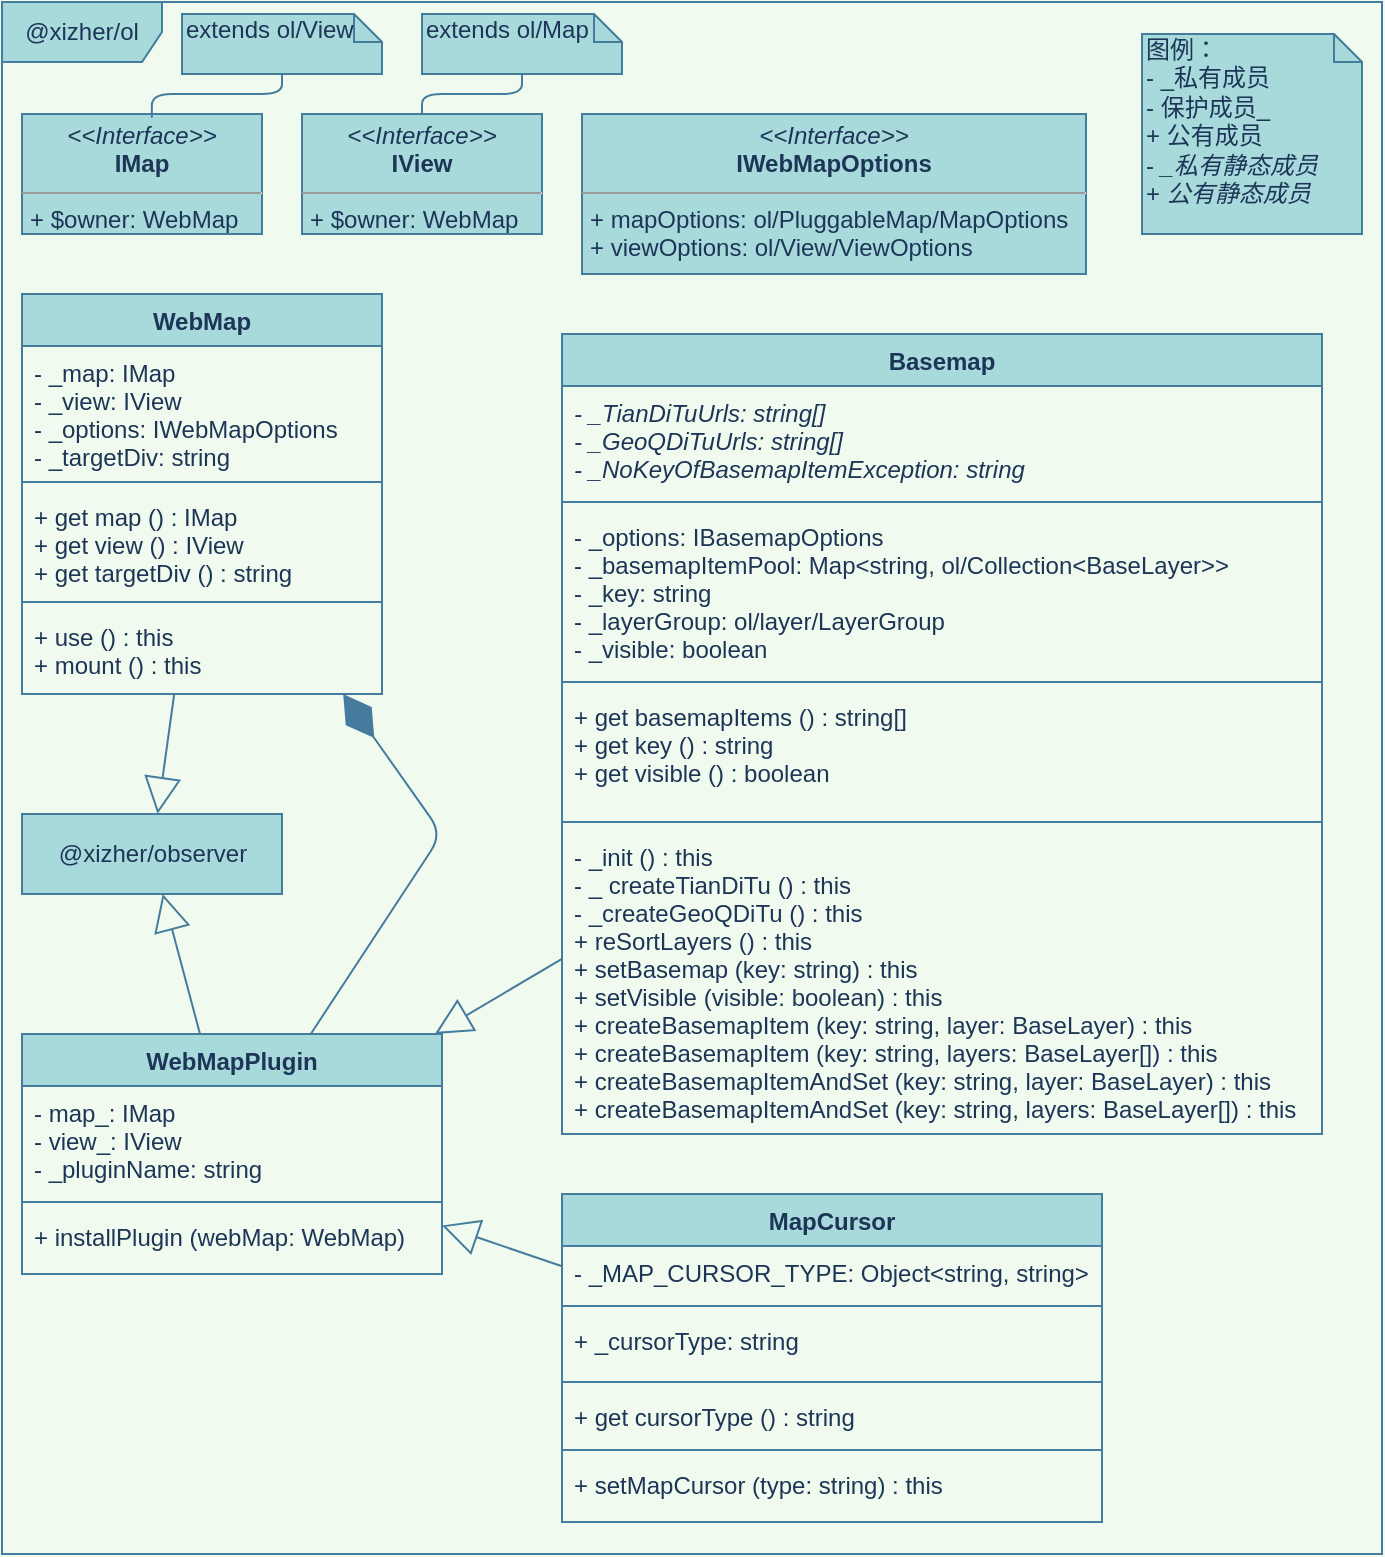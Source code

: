 <mxfile pages="1">
    <diagram id="DqdifTHHVnfIUrJruRQs" name="Page-1">
        <mxGraphModel dx="1130" dy="1133" grid="1" gridSize="10" guides="1" tooltips="1" connect="1" arrows="1" fold="1" page="1" pageScale="1" pageWidth="827" pageHeight="1169" background="#F1FAEE" math="0" shadow="0">
            <root>
                <mxCell id="0"/>
                <mxCell id="1" parent="0"/>
                <mxCell id="2" value="&lt;div&gt;图例：&lt;/div&gt;&lt;div&gt;- _私有成员&lt;/div&gt;&lt;div&gt;- 保护成员_&lt;/div&gt;&lt;div&gt;+ 公有成员&lt;/div&gt;&lt;div&gt;- &lt;i&gt;_私有静态成员&lt;/i&gt;&lt;/div&gt;&lt;div&gt;+ &lt;i&gt;公有静态成员&lt;/i&gt;&lt;/div&gt;" style="shape=note;whiteSpace=wrap;html=1;size=14;verticalAlign=top;align=left;spacingTop=-6;fillColor=#A8DADC;strokeColor=#457B9D;fontColor=#1D3557;" parent="1" vertex="1">
                    <mxGeometry x="580" y="140" width="110" height="100" as="geometry"/>
                </mxCell>
                <mxCell id="4" value="@xizher/ol" style="shape=umlFrame;whiteSpace=wrap;html=1;width=80;height=30;fillColor=#A8DADC;strokeColor=#457B9D;fontColor=#1D3557;" parent="1" vertex="1">
                    <mxGeometry x="10" y="124" width="690" height="776" as="geometry"/>
                </mxCell>
                <mxCell id="5" value="&lt;p style=&quot;margin: 0px ; margin-top: 4px ; text-align: center&quot;&gt;&lt;i&gt;&amp;lt;&amp;lt;Interface&amp;gt;&amp;gt;&lt;/i&gt;&lt;br&gt;&lt;b&gt;IMap&lt;/b&gt;&lt;/p&gt;&lt;hr size=&quot;1&quot;&gt;&lt;p style=&quot;margin: 0px ; margin-left: 4px&quot;&gt;+ $owner: WebMap&lt;/p&gt;&lt;p style=&quot;margin: 0px ; margin-left: 4px&quot;&gt;&lt;br&gt;&lt;/p&gt;" style="verticalAlign=top;align=left;overflow=fill;fontSize=12;fontFamily=Helvetica;html=1;fillColor=#A8DADC;strokeColor=#457B9D;fontColor=#1D3557;" parent="1" vertex="1">
                    <mxGeometry x="20" y="180" width="120" height="60" as="geometry"/>
                </mxCell>
                <mxCell id="6" value="&lt;p style=&quot;margin: 0px ; margin-top: 4px ; text-align: center&quot;&gt;&lt;i&gt;&amp;lt;&amp;lt;Interface&amp;gt;&amp;gt;&lt;/i&gt;&lt;br&gt;&lt;b&gt;IView&lt;/b&gt;&lt;/p&gt;&lt;hr size=&quot;1&quot;&gt;&lt;p style=&quot;margin: 0px ; margin-left: 4px&quot;&gt;+ $owner: WebMap&lt;/p&gt;&lt;p style=&quot;margin: 0px ; margin-left: 4px&quot;&gt;&lt;br&gt;&lt;/p&gt;" style="verticalAlign=top;align=left;overflow=fill;fontSize=12;fontFamily=Helvetica;html=1;fillColor=#A8DADC;strokeColor=#457B9D;fontColor=#1D3557;" parent="1" vertex="1">
                    <mxGeometry x="160" y="180" width="120" height="60" as="geometry"/>
                </mxCell>
                <mxCell id="7" value="extends ol/Map" style="shape=note;whiteSpace=wrap;html=1;size=14;verticalAlign=top;align=left;spacingTop=-6;fillColor=#A8DADC;strokeColor=#457B9D;fontColor=#1D3557;" parent="1" vertex="1">
                    <mxGeometry x="220" y="130" width="100" height="30" as="geometry"/>
                </mxCell>
                <mxCell id="8" value="extends ol/View" style="shape=note;whiteSpace=wrap;html=1;size=14;verticalAlign=top;align=left;spacingTop=-6;fillColor=#A8DADC;strokeColor=#457B9D;fontColor=#1D3557;" parent="1" vertex="1">
                    <mxGeometry x="100" y="130" width="100" height="30" as="geometry"/>
                </mxCell>
                <mxCell id="9" value="" style="endArrow=none;html=1;edgeStyle=orthogonalEdgeStyle;entryX=0.5;entryY=1;entryDx=0;entryDy=0;entryPerimeter=0;exitX=0.541;exitY=0.032;exitDx=0;exitDy=0;exitPerimeter=0;labelBackgroundColor=#F1FAEE;strokeColor=#457B9D;fontColor=#1D3557;" parent="1" source="5" target="8" edge="1">
                    <mxGeometry relative="1" as="geometry">
                        <mxPoint x="30" y="280" as="sourcePoint"/>
                        <mxPoint x="190" y="280" as="targetPoint"/>
                    </mxGeometry>
                </mxCell>
                <mxCell id="10" value="" style="resizable=0;html=1;align=left;verticalAlign=bottom;fontSize=10;labelBackgroundColor=#F1FAEE;fillColor=#A8DADC;strokeColor=#457B9D;fontColor=#1D3557;" parent="9" connectable="0" vertex="1">
                    <mxGeometry x="-1" relative="1" as="geometry"/>
                </mxCell>
                <mxCell id="11" value="" style="resizable=0;html=1;align=right;verticalAlign=bottom;fontSize=10;labelBackgroundColor=#F1FAEE;fillColor=#A8DADC;strokeColor=#457B9D;fontColor=#1D3557;" parent="9" connectable="0" vertex="1">
                    <mxGeometry x="1" relative="1" as="geometry"/>
                </mxCell>
                <mxCell id="12" value="" style="endArrow=none;html=1;edgeStyle=orthogonalEdgeStyle;exitX=0.5;exitY=1;exitDx=0;exitDy=0;exitPerimeter=0;entryX=0.5;entryY=0;entryDx=0;entryDy=0;labelBackgroundColor=#F1FAEE;strokeColor=#457B9D;fontColor=#1D3557;" parent="1" source="7" target="6" edge="1">
                    <mxGeometry relative="1" as="geometry">
                        <mxPoint x="170" y="360" as="sourcePoint"/>
                        <mxPoint x="330" y="360" as="targetPoint"/>
                    </mxGeometry>
                </mxCell>
                <mxCell id="13" value="" style="resizable=0;html=1;align=left;verticalAlign=bottom;fontSize=10;labelBackgroundColor=#F1FAEE;fillColor=#A8DADC;strokeColor=#457B9D;fontColor=#1D3557;" parent="12" connectable="0" vertex="1">
                    <mxGeometry x="-1" relative="1" as="geometry"/>
                </mxCell>
                <mxCell id="14" value="" style="resizable=0;html=1;align=right;verticalAlign=bottom;fontSize=10;labelBackgroundColor=#F1FAEE;fillColor=#A8DADC;strokeColor=#457B9D;fontColor=#1D3557;" parent="12" connectable="0" vertex="1">
                    <mxGeometry x="1" relative="1" as="geometry"/>
                </mxCell>
                <mxCell id="15" value="WebMap" style="swimlane;fontStyle=1;align=center;verticalAlign=top;childLayout=stackLayout;horizontal=1;startSize=26;horizontalStack=0;resizeParent=1;resizeParentMax=0;resizeLast=0;collapsible=1;marginBottom=0;fillColor=#A8DADC;strokeColor=#457B9D;fontColor=#1D3557;" parent="1" vertex="1">
                    <mxGeometry x="20" y="270" width="180" height="200" as="geometry"/>
                </mxCell>
                <mxCell id="16" value="- _map: IMap&#10;- _view: IView&#10;- _options: IWebMapOptions&#10;- _targetDiv: string" style="text;strokeColor=none;fillColor=none;align=left;verticalAlign=top;spacingLeft=4;spacingRight=4;overflow=hidden;rotatable=0;points=[[0,0.5],[1,0.5]];portConstraint=eastwest;fontColor=#1D3557;" parent="15" vertex="1">
                    <mxGeometry y="26" width="180" height="64" as="geometry"/>
                </mxCell>
                <mxCell id="19" value="" style="line;strokeWidth=1;fillColor=none;align=left;verticalAlign=middle;spacingTop=-1;spacingLeft=3;spacingRight=3;rotatable=0;labelPosition=right;points=[];portConstraint=eastwest;labelBackgroundColor=#F1FAEE;strokeColor=#457B9D;fontColor=#1D3557;" parent="15" vertex="1">
                    <mxGeometry y="90" width="180" height="8" as="geometry"/>
                </mxCell>
                <mxCell id="18" value="+ get map () : IMap&#10;+ get view () : IView&#10;+ get targetDiv () : string" style="text;strokeColor=none;fillColor=none;align=left;verticalAlign=top;spacingLeft=4;spacingRight=4;overflow=hidden;rotatable=0;points=[[0,0.5],[1,0.5]];portConstraint=eastwest;fontColor=#1D3557;" parent="15" vertex="1">
                    <mxGeometry y="98" width="180" height="52" as="geometry"/>
                </mxCell>
                <mxCell id="20" value="" style="line;strokeWidth=1;fillColor=none;align=left;verticalAlign=middle;spacingTop=-1;spacingLeft=3;spacingRight=3;rotatable=0;labelPosition=right;points=[];portConstraint=eastwest;labelBackgroundColor=#F1FAEE;strokeColor=#457B9D;fontColor=#1D3557;" parent="15" vertex="1">
                    <mxGeometry y="150" width="180" height="8" as="geometry"/>
                </mxCell>
                <mxCell id="21" value="+ use () : this&#10;+ mount () : this" style="text;strokeColor=none;fillColor=none;align=left;verticalAlign=top;spacingLeft=4;spacingRight=4;overflow=hidden;rotatable=0;points=[[0,0.5],[1,0.5]];portConstraint=eastwest;fontColor=#1D3557;" parent="15" vertex="1">
                    <mxGeometry y="158" width="180" height="42" as="geometry"/>
                </mxCell>
                <mxCell id="22" value="WebMapPlugin" style="swimlane;fontStyle=1;align=center;verticalAlign=top;childLayout=stackLayout;horizontal=1;startSize=26;horizontalStack=0;resizeParent=1;resizeParentMax=0;resizeLast=0;collapsible=1;marginBottom=0;fillColor=#A8DADC;strokeColor=#457B9D;fontColor=#1D3557;" parent="1" vertex="1">
                    <mxGeometry x="20" y="640" width="210" height="120" as="geometry"/>
                </mxCell>
                <mxCell id="23" value="- map_: IMap&#10;- view_: IView&#10;- _pluginName: string" style="text;strokeColor=none;fillColor=none;align=left;verticalAlign=top;spacingLeft=4;spacingRight=4;overflow=hidden;rotatable=0;points=[[0,0.5],[1,0.5]];portConstraint=eastwest;fontColor=#1D3557;" parent="22" vertex="1">
                    <mxGeometry y="26" width="210" height="54" as="geometry"/>
                </mxCell>
                <mxCell id="24" value="" style="line;strokeWidth=1;fillColor=none;align=left;verticalAlign=middle;spacingTop=-1;spacingLeft=3;spacingRight=3;rotatable=0;labelPosition=right;points=[];portConstraint=eastwest;labelBackgroundColor=#F1FAEE;strokeColor=#457B9D;fontColor=#1D3557;" parent="22" vertex="1">
                    <mxGeometry y="80" width="210" height="8" as="geometry"/>
                </mxCell>
                <mxCell id="25" value="+ installPlugin (webMap: WebMap)" style="text;strokeColor=none;fillColor=none;align=left;verticalAlign=top;spacingLeft=4;spacingRight=4;overflow=hidden;rotatable=0;points=[[0,0.5],[1,0.5]];portConstraint=eastwest;fontColor=#1D3557;" parent="22" vertex="1">
                    <mxGeometry y="88" width="210" height="32" as="geometry"/>
                </mxCell>
                <mxCell id="30" value="&lt;p style=&quot;margin: 0px ; margin-top: 4px ; text-align: center&quot;&gt;&lt;i&gt;&amp;lt;&amp;lt;Interface&amp;gt;&amp;gt;&lt;/i&gt;&lt;br&gt;&lt;b&gt;IWebMapOptions&lt;/b&gt;&lt;/p&gt;&lt;hr size=&quot;1&quot;&gt;&lt;p style=&quot;margin: 0px ; margin-left: 4px&quot;&gt;+ mapOptions: ol/PluggableMap/MapOptions&lt;br&gt;+ viewOptions: ol/View/ViewOptions&lt;/p&gt;&lt;p style=&quot;margin: 0px ; margin-left: 4px&quot;&gt;&lt;br&gt;&lt;/p&gt;" style="verticalAlign=top;align=left;overflow=fill;fontSize=12;fontFamily=Helvetica;html=1;fillColor=#A8DADC;strokeColor=#457B9D;fontColor=#1D3557;" parent="1" vertex="1">
                    <mxGeometry x="300" y="180" width="252" height="80" as="geometry"/>
                </mxCell>
                <mxCell id="31" value="" style="endArrow=diamondThin;endFill=1;endSize=24;html=1;labelBackgroundColor=#F1FAEE;strokeColor=#457B9D;fontColor=#1D3557;" parent="1" source="22" target="15" edge="1">
                    <mxGeometry width="160" relative="1" as="geometry">
                        <mxPoint x="290" y="490" as="sourcePoint"/>
                        <mxPoint x="450" y="490" as="targetPoint"/>
                        <Array as="points">
                            <mxPoint x="230" y="540"/>
                        </Array>
                    </mxGeometry>
                </mxCell>
                <mxCell id="32" value="@xizher/observer" style="html=1;fillColor=#A8DADC;strokeColor=#457B9D;fontColor=#1D3557;" parent="1" vertex="1">
                    <mxGeometry x="20" y="530" width="130" height="40" as="geometry"/>
                </mxCell>
                <mxCell id="34" value="" style="endArrow=block;endSize=16;endFill=0;html=1;labelBackgroundColor=#F1FAEE;strokeColor=#457B9D;fontColor=#1D3557;" parent="1" source="22" target="32" edge="1">
                    <mxGeometry x="-0.2" y="-8" width="160" relative="1" as="geometry">
                        <mxPoint x="400" y="740" as="sourcePoint"/>
                        <mxPoint x="560" y="740" as="targetPoint"/>
                        <mxPoint as="offset"/>
                    </mxGeometry>
                </mxCell>
                <mxCell id="35" value="" style="endArrow=block;endSize=16;endFill=0;html=1;labelBackgroundColor=#F1FAEE;strokeColor=#457B9D;fontColor=#1D3557;" parent="1" source="15" target="32" edge="1">
                    <mxGeometry x="-0.2" y="-8" width="160" relative="1" as="geometry">
                        <mxPoint x="119" y="650" as="sourcePoint"/>
                        <mxPoint x="100.333" y="580" as="targetPoint"/>
                        <mxPoint as="offset"/>
                    </mxGeometry>
                </mxCell>
                <mxCell id="36" value="Basemap" style="swimlane;fontStyle=1;align=center;verticalAlign=top;childLayout=stackLayout;horizontal=1;startSize=26;horizontalStack=0;resizeParent=1;resizeParentMax=0;resizeLast=0;collapsible=1;marginBottom=0;fillColor=#A8DADC;strokeColor=#457B9D;fontColor=#1D3557;" parent="1" vertex="1">
                    <mxGeometry x="290" y="290" width="380" height="400" as="geometry"/>
                </mxCell>
                <mxCell id="37" value="- _TianDiTuUrls: string[]&#10;- _GeoQDiTuUrls: string[]&#10;- _NoKeyOfBasemapItemException: string" style="text;strokeColor=none;fillColor=none;align=left;verticalAlign=top;spacingLeft=4;spacingRight=4;overflow=hidden;rotatable=0;points=[[0,0.5],[1,0.5]];portConstraint=eastwest;fontStyle=2;fontColor=#1D3557;" parent="36" vertex="1">
                    <mxGeometry y="26" width="380" height="54" as="geometry"/>
                </mxCell>
                <mxCell id="38" value="" style="line;strokeWidth=1;fillColor=none;align=left;verticalAlign=middle;spacingTop=-1;spacingLeft=3;spacingRight=3;rotatable=0;labelPosition=right;points=[];portConstraint=eastwest;labelBackgroundColor=#F1FAEE;strokeColor=#457B9D;fontColor=#1D3557;" parent="36" vertex="1">
                    <mxGeometry y="80" width="380" height="8" as="geometry"/>
                </mxCell>
                <mxCell id="43" value="- _options: IBasemapOptions&#10;- _basemapItemPool: Map&lt;string, ol/Collection&lt;BaseLayer&gt;&gt;&#10;- _key: string&#10;- _layerGroup: ol/layer/LayerGroup&#10;- _visible: boolean" style="text;strokeColor=none;fillColor=none;align=left;verticalAlign=top;spacingLeft=4;spacingRight=4;overflow=hidden;rotatable=0;points=[[0,0.5],[1,0.5]];portConstraint=eastwest;fontColor=#1D3557;" parent="36" vertex="1">
                    <mxGeometry y="88" width="380" height="82" as="geometry"/>
                </mxCell>
                <mxCell id="42" value="" style="line;strokeWidth=1;fillColor=none;align=left;verticalAlign=middle;spacingTop=-1;spacingLeft=3;spacingRight=3;rotatable=0;labelPosition=right;points=[];portConstraint=eastwest;labelBackgroundColor=#F1FAEE;strokeColor=#457B9D;fontColor=#1D3557;" parent="36" vertex="1">
                    <mxGeometry y="170" width="380" height="8" as="geometry"/>
                </mxCell>
                <mxCell id="39" value="+ get basemapItems () : string[]&#10;+ get key () : string&#10;+ get visible () : boolean" style="text;strokeColor=none;fillColor=none;align=left;verticalAlign=top;spacingLeft=4;spacingRight=4;overflow=hidden;rotatable=0;points=[[0,0.5],[1,0.5]];portConstraint=eastwest;fontColor=#1D3557;" parent="36" vertex="1">
                    <mxGeometry y="178" width="380" height="62" as="geometry"/>
                </mxCell>
                <mxCell id="44" value="" style="line;strokeWidth=1;fillColor=none;align=left;verticalAlign=middle;spacingTop=-1;spacingLeft=3;spacingRight=3;rotatable=0;labelPosition=right;points=[];portConstraint=eastwest;labelBackgroundColor=#F1FAEE;strokeColor=#457B9D;fontColor=#1D3557;" parent="36" vertex="1">
                    <mxGeometry y="240" width="380" height="8" as="geometry"/>
                </mxCell>
                <mxCell id="45" value="- _init () : this&#10;- _ createTianDiTu () : this&#10;- _createGeoQDiTu () : this&#10;+ reSortLayers () : this&#10;+ setBasemap (key: string) : this&#10;+ setVisible (visible: boolean) : this&#10;+ createBasemapItem (key: string, layer: BaseLayer) : this&#10;+ createBasemapItem (key: string, layers: BaseLayer[]) : this&#10;+ createBasemapItemAndSet (key: string, layer: BaseLayer) : this&#10;+ createBasemapItemAndSet (key: string, layers: BaseLayer[]) : this" style="text;strokeColor=none;fillColor=none;align=left;verticalAlign=top;spacingLeft=4;spacingRight=4;overflow=hidden;rotatable=0;points=[[0,0.5],[1,0.5]];portConstraint=eastwest;fontColor=#1D3557;" parent="36" vertex="1">
                    <mxGeometry y="248" width="380" height="152" as="geometry"/>
                </mxCell>
                <mxCell id="41" value="" style="endArrow=block;endSize=16;endFill=0;html=1;labelBackgroundColor=#F1FAEE;strokeColor=#457B9D;fontColor=#1D3557;" parent="1" source="36" target="22" edge="1">
                    <mxGeometry width="160" relative="1" as="geometry">
                        <mxPoint x="320" y="660" as="sourcePoint"/>
                        <mxPoint x="480" y="660" as="targetPoint"/>
                    </mxGeometry>
                </mxCell>
                <mxCell id="46" value="MapCursor" style="swimlane;fontStyle=1;align=center;verticalAlign=top;childLayout=stackLayout;horizontal=1;startSize=26;horizontalStack=0;resizeParent=1;resizeParentMax=0;resizeLast=0;collapsible=1;marginBottom=0;fillColor=#A8DADC;strokeColor=#457B9D;fontColor=#1D3557;" parent="1" vertex="1">
                    <mxGeometry x="290" y="720" width="270" height="164" as="geometry"/>
                </mxCell>
                <mxCell id="51" value="- _MAP_CURSOR_TYPE: Object&lt;string, string&gt;" style="text;strokeColor=none;fillColor=none;align=left;verticalAlign=top;spacingLeft=4;spacingRight=4;overflow=hidden;rotatable=0;points=[[0,0.5],[1,0.5]];portConstraint=eastwest;fontColor=#1D3557;" parent="46" vertex="1">
                    <mxGeometry y="26" width="270" height="26" as="geometry"/>
                </mxCell>
                <mxCell id="50" value="" style="line;strokeWidth=1;fillColor=none;align=left;verticalAlign=middle;spacingTop=-1;spacingLeft=3;spacingRight=3;rotatable=0;labelPosition=right;points=[];portConstraint=eastwest;labelBackgroundColor=#F1FAEE;strokeColor=#457B9D;fontColor=#1D3557;" parent="46" vertex="1">
                    <mxGeometry y="52" width="270" height="8" as="geometry"/>
                </mxCell>
                <mxCell id="47" value="+ _cursorType: string" style="text;strokeColor=none;fillColor=none;align=left;verticalAlign=top;spacingLeft=4;spacingRight=4;overflow=hidden;rotatable=0;points=[[0,0.5],[1,0.5]];portConstraint=eastwest;fontColor=#1D3557;" parent="46" vertex="1">
                    <mxGeometry y="60" width="270" height="30" as="geometry"/>
                </mxCell>
                <mxCell id="53" value="" style="line;strokeWidth=1;fillColor=none;align=left;verticalAlign=middle;spacingTop=-1;spacingLeft=3;spacingRight=3;rotatable=0;labelPosition=right;points=[];portConstraint=eastwest;labelBackgroundColor=#F1FAEE;strokeColor=#457B9D;fontColor=#1D3557;" parent="46" vertex="1">
                    <mxGeometry y="90" width="270" height="8" as="geometry"/>
                </mxCell>
                <mxCell id="54" value="+ get cursorType () : string" style="text;strokeColor=none;fillColor=none;align=left;verticalAlign=top;spacingLeft=4;spacingRight=4;overflow=hidden;rotatable=0;points=[[0,0.5],[1,0.5]];portConstraint=eastwest;fontColor=#1D3557;" parent="46" vertex="1">
                    <mxGeometry y="98" width="270" height="26" as="geometry"/>
                </mxCell>
                <mxCell id="48" value="" style="line;strokeWidth=1;fillColor=none;align=left;verticalAlign=middle;spacingTop=-1;spacingLeft=3;spacingRight=3;rotatable=0;labelPosition=right;points=[];portConstraint=eastwest;labelBackgroundColor=#F1FAEE;strokeColor=#457B9D;fontColor=#1D3557;" parent="46" vertex="1">
                    <mxGeometry y="124" width="270" height="8" as="geometry"/>
                </mxCell>
                <mxCell id="49" value="+ setMapCursor (type: string) : this" style="text;strokeColor=none;fillColor=none;align=left;verticalAlign=top;spacingLeft=4;spacingRight=4;overflow=hidden;rotatable=0;points=[[0,0.5],[1,0.5]];portConstraint=eastwest;fontColor=#1D3557;" parent="46" vertex="1">
                    <mxGeometry y="132" width="270" height="32" as="geometry"/>
                </mxCell>
                <mxCell id="52" value="" style="endArrow=block;endSize=16;endFill=0;html=1;labelBackgroundColor=#F1FAEE;strokeColor=#457B9D;fontColor=#1D3557;" parent="1" source="46" target="22" edge="1">
                    <mxGeometry x="-0.125" width="160" relative="1" as="geometry">
                        <mxPoint x="90" y="840" as="sourcePoint"/>
                        <mxPoint x="250" y="840" as="targetPoint"/>
                        <mxPoint as="offset"/>
                    </mxGeometry>
                </mxCell>
            </root>
        </mxGraphModel>
    </diagram>
</mxfile>